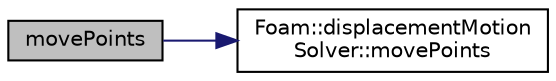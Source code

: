 digraph "movePoints"
{
  bgcolor="transparent";
  edge [fontname="Helvetica",fontsize="10",labelfontname="Helvetica",labelfontsize="10"];
  node [fontname="Helvetica",fontsize="10",shape=record];
  rankdir="LR";
  Node1 [label="movePoints",height=0.2,width=0.4,color="black", fillcolor="grey75", style="filled", fontcolor="black"];
  Node1 -> Node2 [color="midnightblue",fontsize="10",style="solid",fontname="Helvetica"];
  Node2 [label="Foam::displacementMotion\lSolver::movePoints",height=0.2,width=0.4,color="black",URL="$a00554.html#ab62834098bae1d3887f578c700754f39",tooltip="Update local data for geometry changes. "];
}
